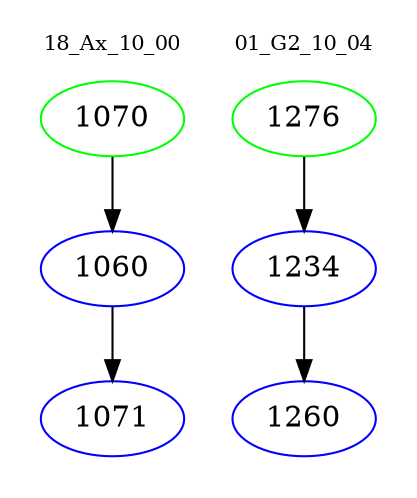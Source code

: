 digraph{
subgraph cluster_0 {
color = white
label = "18_Ax_10_00";
fontsize=10;
T0_1070 [label="1070", color="green"]
T0_1070 -> T0_1060 [color="black"]
T0_1060 [label="1060", color="blue"]
T0_1060 -> T0_1071 [color="black"]
T0_1071 [label="1071", color="blue"]
}
subgraph cluster_1 {
color = white
label = "01_G2_10_04";
fontsize=10;
T1_1276 [label="1276", color="green"]
T1_1276 -> T1_1234 [color="black"]
T1_1234 [label="1234", color="blue"]
T1_1234 -> T1_1260 [color="black"]
T1_1260 [label="1260", color="blue"]
}
}
